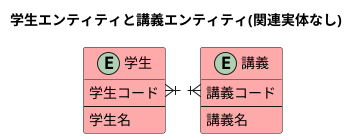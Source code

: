 @startuml
title "学生エンティティと講義エンティティ(関連実体なし)"

entity "学生" as student #faa {
    学生コード
    --
    学生名
}

entity "講義" as lecture #faa {
    講義コード
    --
    講義名
}

student }|.|{ lecture
@enduml